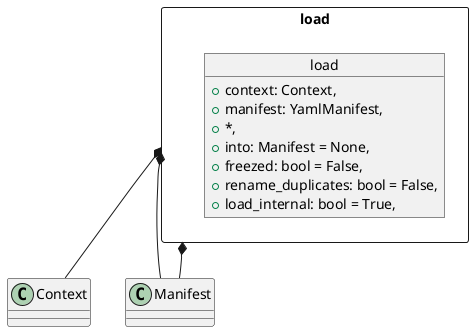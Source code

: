 @startuml
package load <<Rectangle>> {

    object load {
        +context: Context,
        +manifest: YamlManifest,
        +*,
        +into: Manifest = None,
        +freezed: bool = False,
        +rename_duplicates: bool = False,
        +load_internal: bool = True,

    }
}

load *-- Context
load *-- Manifest
load *-- Manifest
@enduml

